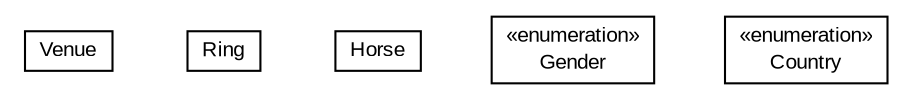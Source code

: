 #!/usr/local/bin/dot
#
# Class diagram 
# Generated by UMLGraph version R5_6-24-gf6e263 (http://www.umlgraph.org/)
#

digraph G {
	edge [fontname="arial",fontsize=10,labelfontname="arial",labelfontsize=10];
	node [fontname="arial",fontsize=10,shape=plaintext];
	nodesep=0.25;
	ranksep=0.5;
	// net.trajano.doxdb.sample.json.Venue
	c25 [label=<<table title="net.trajano.doxdb.sample.json.Venue" border="0" cellborder="1" cellspacing="0" cellpadding="2" port="p" href="./Venue.html">
		<tr><td><table border="0" cellspacing="0" cellpadding="1">
<tr><td align="center" balign="center"> Venue </td></tr>
		</table></td></tr>
		</table>>, URL="./Venue.html", fontname="arial", fontcolor="black", fontsize=10.0];
	// net.trajano.doxdb.sample.json.Ring
	c26 [label=<<table title="net.trajano.doxdb.sample.json.Ring" border="0" cellborder="1" cellspacing="0" cellpadding="2" port="p" href="./Ring.html">
		<tr><td><table border="0" cellspacing="0" cellpadding="1">
<tr><td align="center" balign="center"> Ring </td></tr>
		</table></td></tr>
		</table>>, URL="./Ring.html", fontname="arial", fontcolor="black", fontsize=10.0];
	// net.trajano.doxdb.sample.json.Horse
	c27 [label=<<table title="net.trajano.doxdb.sample.json.Horse" border="0" cellborder="1" cellspacing="0" cellpadding="2" port="p" href="./Horse.html">
		<tr><td><table border="0" cellspacing="0" cellpadding="1">
<tr><td align="center" balign="center"> Horse </td></tr>
		</table></td></tr>
		</table>>, URL="./Horse.html", fontname="arial", fontcolor="black", fontsize=10.0];
	// net.trajano.doxdb.sample.json.Horse.Gender
	c28 [label=<<table title="net.trajano.doxdb.sample.json.Horse.Gender" border="0" cellborder="1" cellspacing="0" cellpadding="2" port="p" href="./Horse.Gender.html">
		<tr><td><table border="0" cellspacing="0" cellpadding="1">
<tr><td align="center" balign="center"> &#171;enumeration&#187; </td></tr>
<tr><td align="center" balign="center"> Gender </td></tr>
		</table></td></tr>
		</table>>, URL="./Horse.Gender.html", fontname="arial", fontcolor="black", fontsize=10.0];
	// net.trajano.doxdb.sample.json.Country
	c29 [label=<<table title="net.trajano.doxdb.sample.json.Country" border="0" cellborder="1" cellspacing="0" cellpadding="2" port="p" href="./Country.html">
		<tr><td><table border="0" cellspacing="0" cellpadding="1">
<tr><td align="center" balign="center"> &#171;enumeration&#187; </td></tr>
<tr><td align="center" balign="center"> Country </td></tr>
		</table></td></tr>
		</table>>, URL="./Country.html", fontname="arial", fontcolor="black", fontsize=10.0];
}

